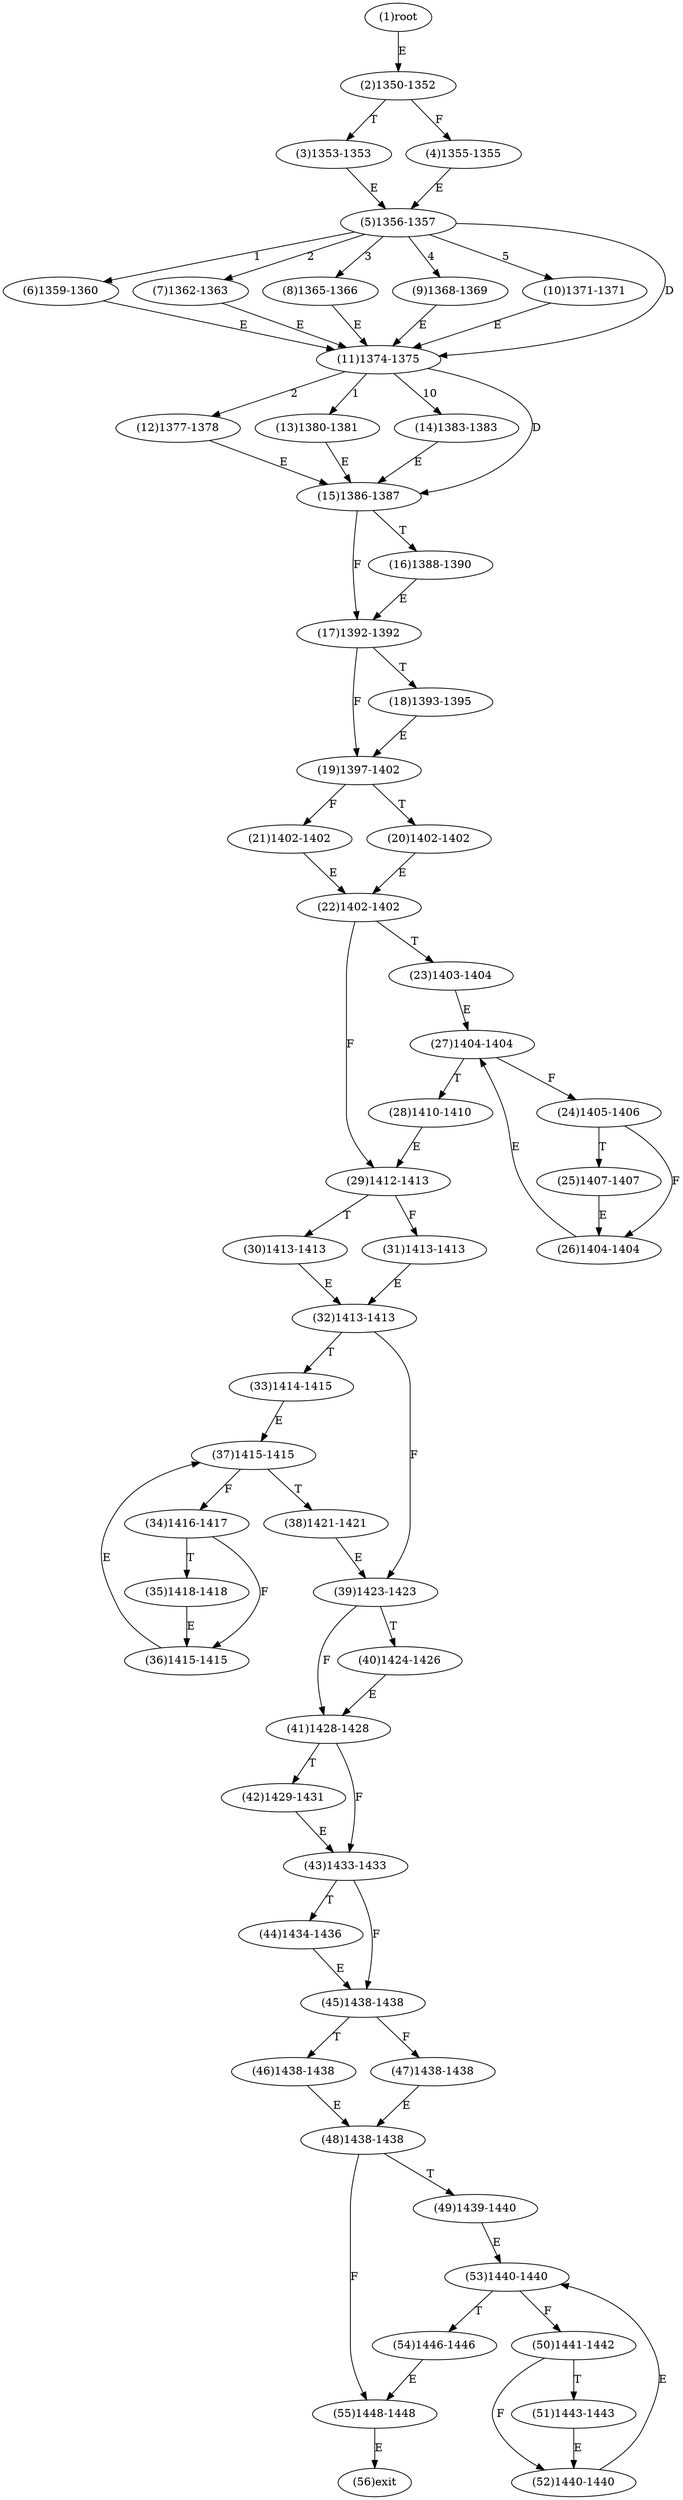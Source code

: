 digraph "" { 
1[ label="(1)root"];
2[ label="(2)1350-1352"];
3[ label="(3)1353-1353"];
4[ label="(4)1355-1355"];
5[ label="(5)1356-1357"];
6[ label="(6)1359-1360"];
7[ label="(7)1362-1363"];
8[ label="(8)1365-1366"];
9[ label="(9)1368-1369"];
10[ label="(10)1371-1371"];
11[ label="(11)1374-1375"];
12[ label="(12)1377-1378"];
13[ label="(13)1380-1381"];
14[ label="(14)1383-1383"];
15[ label="(15)1386-1387"];
17[ label="(17)1392-1392"];
16[ label="(16)1388-1390"];
19[ label="(19)1397-1402"];
18[ label="(18)1393-1395"];
21[ label="(21)1402-1402"];
20[ label="(20)1402-1402"];
23[ label="(23)1403-1404"];
22[ label="(22)1402-1402"];
25[ label="(25)1407-1407"];
24[ label="(24)1405-1406"];
27[ label="(27)1404-1404"];
26[ label="(26)1404-1404"];
29[ label="(29)1412-1413"];
28[ label="(28)1410-1410"];
31[ label="(31)1413-1413"];
30[ label="(30)1413-1413"];
34[ label="(34)1416-1417"];
35[ label="(35)1418-1418"];
32[ label="(32)1413-1413"];
33[ label="(33)1414-1415"];
38[ label="(38)1421-1421"];
39[ label="(39)1423-1423"];
36[ label="(36)1415-1415"];
37[ label="(37)1415-1415"];
42[ label="(42)1429-1431"];
43[ label="(43)1433-1433"];
40[ label="(40)1424-1426"];
41[ label="(41)1428-1428"];
46[ label="(46)1438-1438"];
47[ label="(47)1438-1438"];
44[ label="(44)1434-1436"];
45[ label="(45)1438-1438"];
51[ label="(51)1443-1443"];
50[ label="(50)1441-1442"];
49[ label="(49)1439-1440"];
48[ label="(48)1438-1438"];
55[ label="(55)1448-1448"];
54[ label="(54)1446-1446"];
53[ label="(53)1440-1440"];
52[ label="(52)1440-1440"];
56[ label="(56)exit"];
1->2[ label="E"];
2->4[ label="F"];
2->3[ label="T"];
3->5[ label="E"];
4->5[ label="E"];
5->6[ label="1"];
5->7[ label="2"];
5->8[ label="3"];
5->9[ label="4"];
5->10[ label="5"];
5->11[ label="D"];
6->11[ label="E"];
7->11[ label="E"];
8->11[ label="E"];
9->11[ label="E"];
10->11[ label="E"];
11->13[ label="1"];
11->12[ label="2"];
11->14[ label="10"];
11->15[ label="D"];
12->15[ label="E"];
13->15[ label="E"];
14->15[ label="E"];
15->17[ label="F"];
15->16[ label="T"];
16->17[ label="E"];
17->19[ label="F"];
17->18[ label="T"];
18->19[ label="E"];
19->21[ label="F"];
19->20[ label="T"];
20->22[ label="E"];
21->22[ label="E"];
22->29[ label="F"];
22->23[ label="T"];
23->27[ label="E"];
24->26[ label="F"];
24->25[ label="T"];
25->26[ label="E"];
26->27[ label="E"];
27->24[ label="F"];
27->28[ label="T"];
28->29[ label="E"];
29->31[ label="F"];
29->30[ label="T"];
30->32[ label="E"];
31->32[ label="E"];
32->39[ label="F"];
32->33[ label="T"];
33->37[ label="E"];
34->36[ label="F"];
34->35[ label="T"];
35->36[ label="E"];
36->37[ label="E"];
37->34[ label="F"];
37->38[ label="T"];
38->39[ label="E"];
39->41[ label="F"];
39->40[ label="T"];
40->41[ label="E"];
41->43[ label="F"];
41->42[ label="T"];
42->43[ label="E"];
43->45[ label="F"];
43->44[ label="T"];
44->45[ label="E"];
45->47[ label="F"];
45->46[ label="T"];
46->48[ label="E"];
47->48[ label="E"];
48->55[ label="F"];
48->49[ label="T"];
49->53[ label="E"];
50->52[ label="F"];
50->51[ label="T"];
51->52[ label="E"];
52->53[ label="E"];
53->50[ label="F"];
53->54[ label="T"];
54->55[ label="E"];
55->56[ label="E"];
}